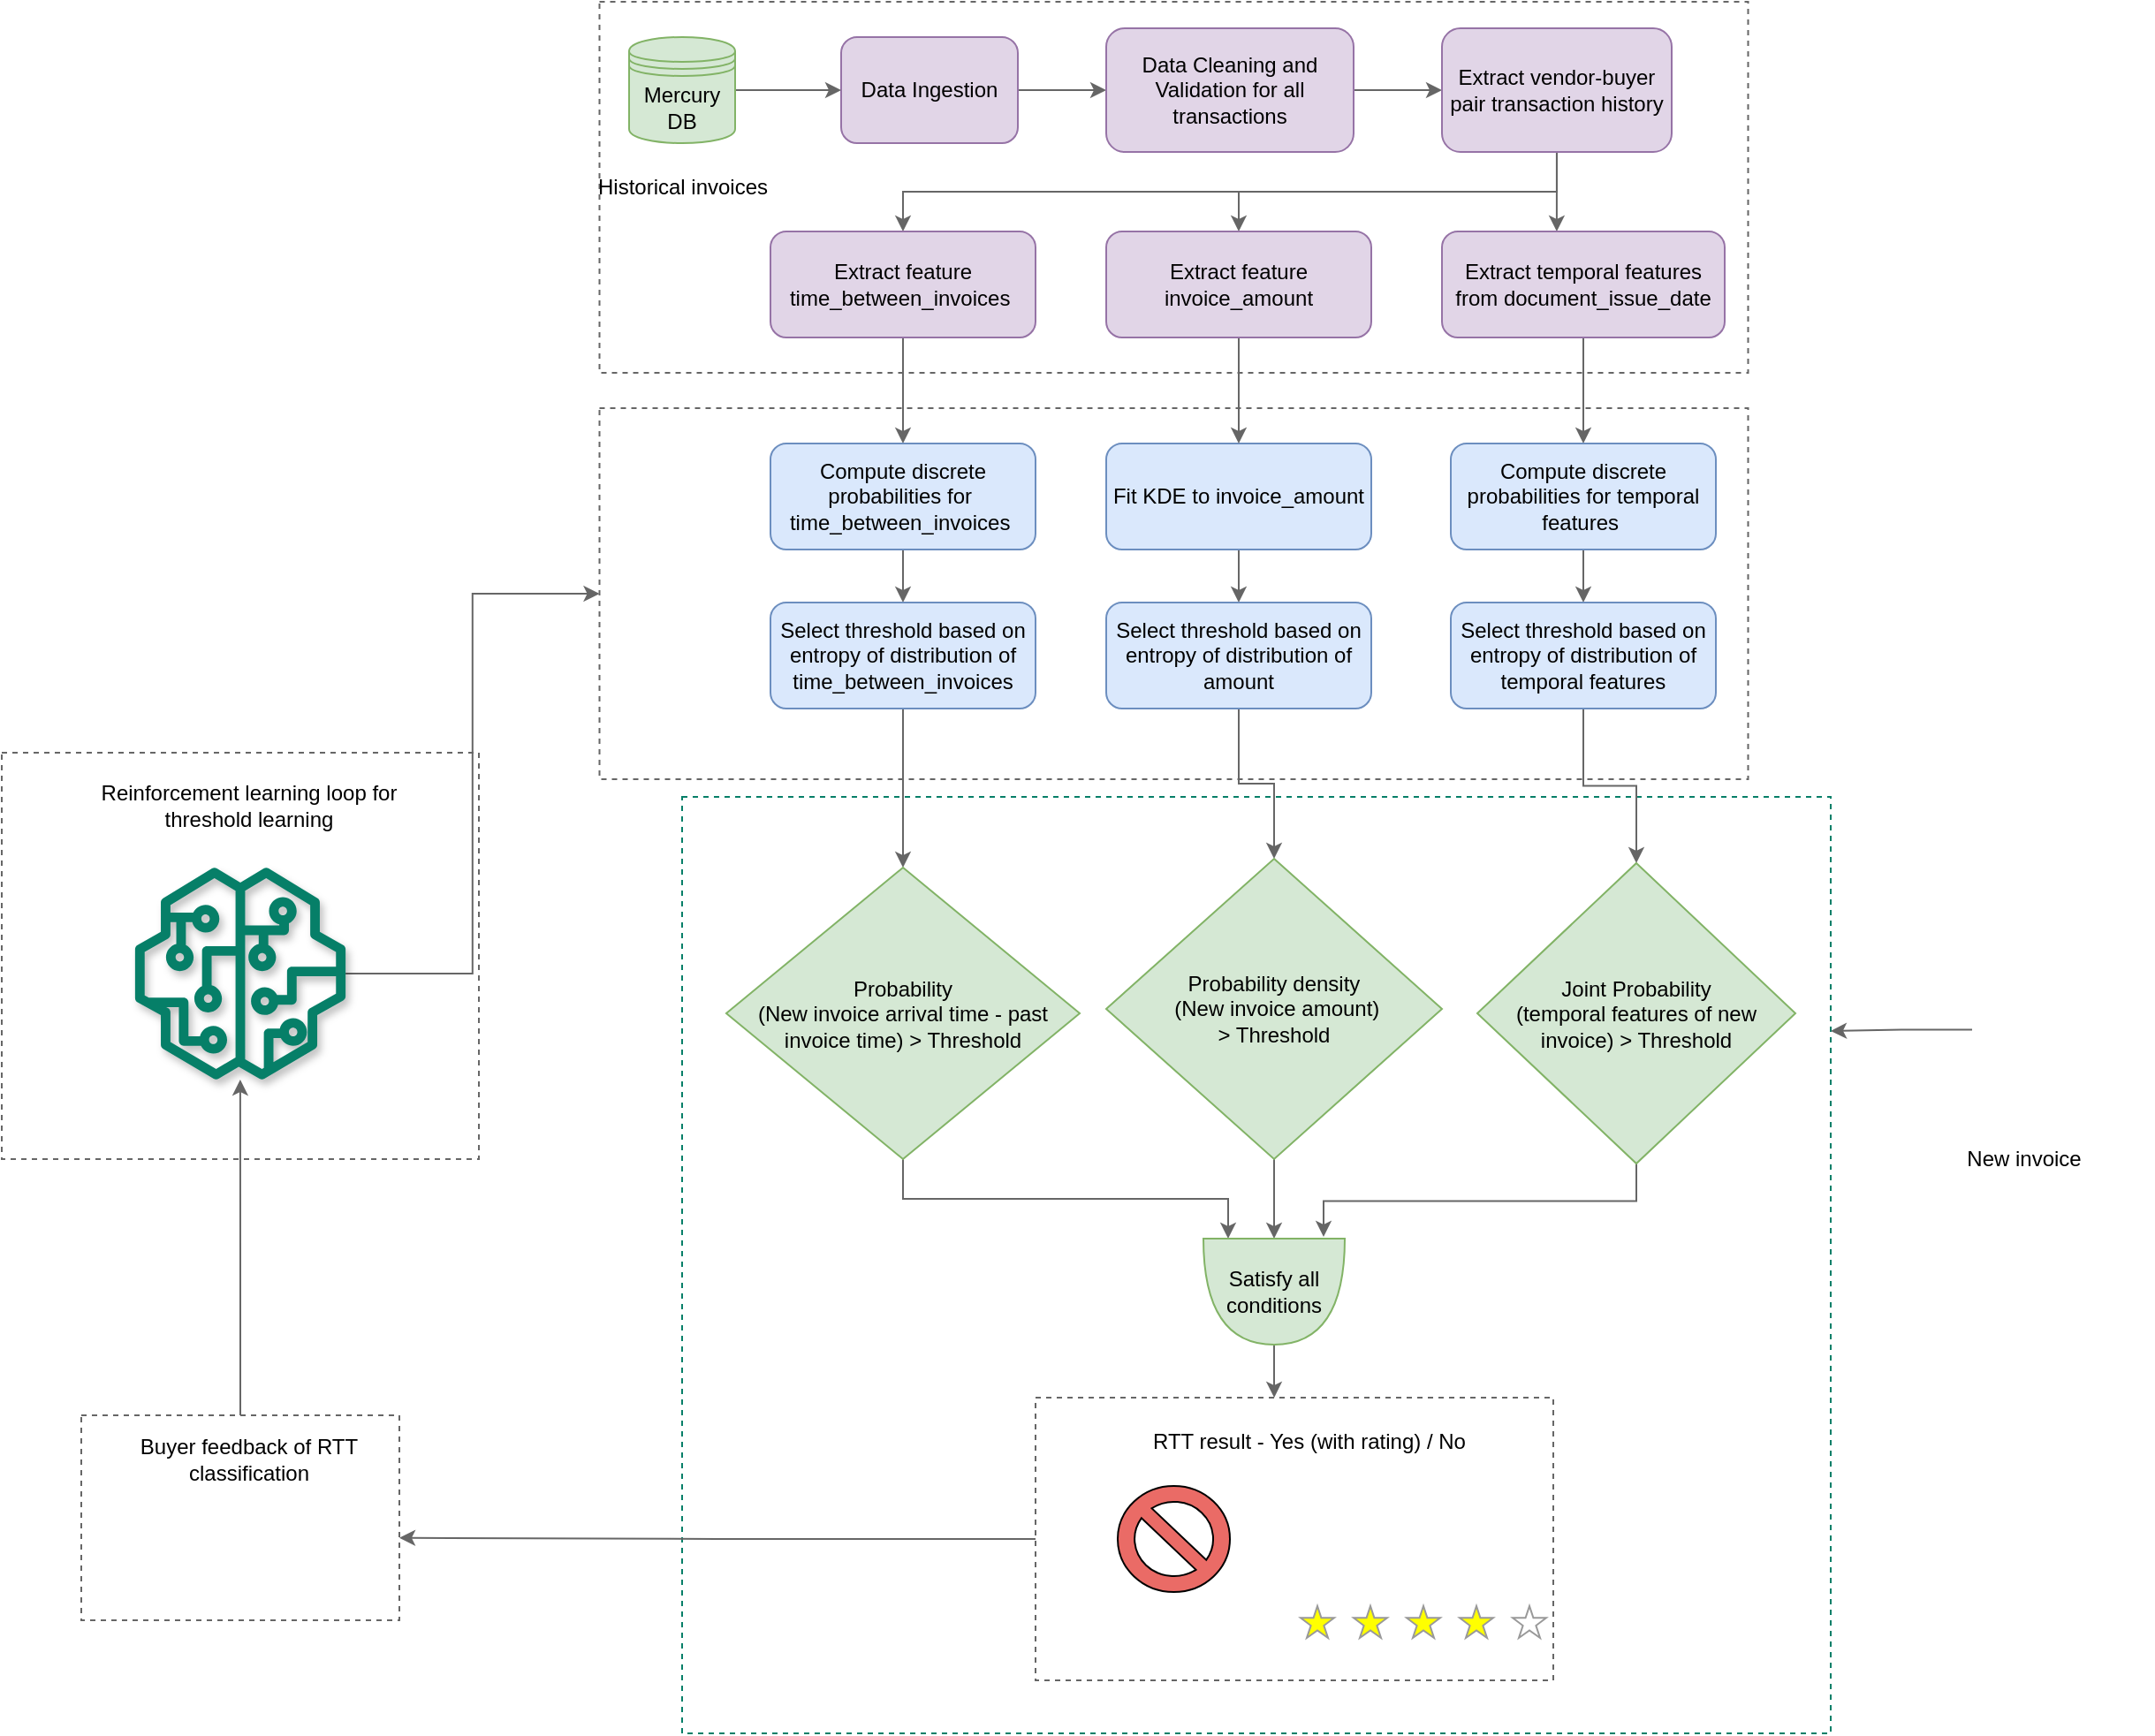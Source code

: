 <mxfile version="20.8.1" type="github">
  <diagram id="jMy0ykbAIKn8LCZmr7I-" name="Page-1">
    <mxGraphModel dx="1556" dy="392" grid="1" gridSize="10" guides="1" tooltips="1" connect="1" arrows="1" fold="1" page="1" pageScale="1" pageWidth="850" pageHeight="1100" math="0" shadow="0">
      <root>
        <mxCell id="0" />
        <mxCell id="1" parent="0" />
        <mxCell id="EQqH4Co6svBI0GmpRuIl-45" value="" style="rounded=0;whiteSpace=wrap;html=1;dashed=1;labelBackgroundColor=none;strokeWidth=1;fillColor=none;strokeColor=#666666;" vertex="1" parent="1">
          <mxGeometry x="53.25" y="40" width="650" height="210" as="geometry" />
        </mxCell>
        <mxCell id="EQqH4Co6svBI0GmpRuIl-46" value="" style="rounded=0;whiteSpace=wrap;html=1;dashed=1;labelBackgroundColor=none;strokeWidth=1;fillColor=none;strokeColor=#067F68;" vertex="1" parent="1">
          <mxGeometry x="100" y="490" width="650" height="530" as="geometry" />
        </mxCell>
        <mxCell id="EQqH4Co6svBI0GmpRuIl-79" style="edgeStyle=orthogonalEdgeStyle;rounded=0;orthogonalLoop=1;jettySize=auto;html=1;entryX=1;entryY=0.598;entryDx=0;entryDy=0;entryPerimeter=0;strokeColor=#666666;fontColor=#000000;" edge="1" parent="1" source="EQqH4Co6svBI0GmpRuIl-50" target="EQqH4Co6svBI0GmpRuIl-54">
          <mxGeometry relative="1" as="geometry" />
        </mxCell>
        <mxCell id="EQqH4Co6svBI0GmpRuIl-50" value="" style="rounded=0;whiteSpace=wrap;html=1;dashed=1;labelBackgroundColor=none;strokeWidth=1;fillColor=none;strokeColor=#666666;align=left;" vertex="1" parent="1">
          <mxGeometry x="300" y="830" width="293" height="160" as="geometry" />
        </mxCell>
        <mxCell id="EQqH4Co6svBI0GmpRuIl-48" value="" style="rounded=0;whiteSpace=wrap;html=1;dashed=1;labelBackgroundColor=none;strokeWidth=1;fillColor=none;strokeColor=#666666;" vertex="1" parent="1">
          <mxGeometry x="53.25" y="270" width="650" height="210" as="geometry" />
        </mxCell>
        <mxCell id="EQqH4Co6svBI0GmpRuIl-81" style="edgeStyle=orthogonalEdgeStyle;rounded=0;orthogonalLoop=1;jettySize=auto;html=1;entryX=0;entryY=0.5;entryDx=0;entryDy=0;strokeColor=#666666;fontColor=#000000;" edge="1" parent="1" source="EQqH4Co6svBI0GmpRuIl-1" target="EQqH4Co6svBI0GmpRuIl-4">
          <mxGeometry relative="1" as="geometry" />
        </mxCell>
        <mxCell id="EQqH4Co6svBI0GmpRuIl-1" value="Data Ingestion" style="rounded=1;whiteSpace=wrap;html=1;fillColor=#e1d5e7;strokeColor=#9673a6;" vertex="1" parent="1">
          <mxGeometry x="190" y="60" width="100" height="60" as="geometry" />
        </mxCell>
        <mxCell id="EQqH4Co6svBI0GmpRuIl-80" style="edgeStyle=orthogonalEdgeStyle;rounded=0;orthogonalLoop=1;jettySize=auto;html=1;strokeColor=#666666;fontColor=#000000;" edge="1" parent="1" source="EQqH4Co6svBI0GmpRuIl-3" target="EQqH4Co6svBI0GmpRuIl-1">
          <mxGeometry relative="1" as="geometry" />
        </mxCell>
        <mxCell id="EQqH4Co6svBI0GmpRuIl-3" value="Mercury DB" style="shape=datastore;whiteSpace=wrap;html=1;fillColor=#d5e8d4;strokeColor=#82b366;" vertex="1" parent="1">
          <mxGeometry x="70" y="60" width="60" height="60" as="geometry" />
        </mxCell>
        <mxCell id="EQqH4Co6svBI0GmpRuIl-82" style="edgeStyle=orthogonalEdgeStyle;rounded=0;orthogonalLoop=1;jettySize=auto;html=1;entryX=0;entryY=0.5;entryDx=0;entryDy=0;strokeColor=#666666;fontColor=#000000;" edge="1" parent="1" source="EQqH4Co6svBI0GmpRuIl-4" target="EQqH4Co6svBI0GmpRuIl-5">
          <mxGeometry relative="1" as="geometry" />
        </mxCell>
        <mxCell id="EQqH4Co6svBI0GmpRuIl-4" value="Data Cleaning and Validation for all transactions" style="rounded=1;whiteSpace=wrap;html=1;fillColor=#e1d5e7;strokeColor=#9673a6;" vertex="1" parent="1">
          <mxGeometry x="340" y="55" width="140" height="70" as="geometry" />
        </mxCell>
        <mxCell id="EQqH4Co6svBI0GmpRuIl-83" style="edgeStyle=orthogonalEdgeStyle;rounded=0;orthogonalLoop=1;jettySize=auto;html=1;entryX=0.406;entryY=0;entryDx=0;entryDy=0;entryPerimeter=0;strokeColor=#666666;fontColor=#000000;" edge="1" parent="1" source="EQqH4Co6svBI0GmpRuIl-5" target="EQqH4Co6svBI0GmpRuIl-7">
          <mxGeometry relative="1" as="geometry" />
        </mxCell>
        <mxCell id="EQqH4Co6svBI0GmpRuIl-84" style="edgeStyle=orthogonalEdgeStyle;rounded=0;orthogonalLoop=1;jettySize=auto;html=1;exitX=0.5;exitY=1;exitDx=0;exitDy=0;strokeColor=#666666;fontColor=#000000;" edge="1" parent="1" source="EQqH4Co6svBI0GmpRuIl-5" target="EQqH4Co6svBI0GmpRuIl-6">
          <mxGeometry relative="1" as="geometry" />
        </mxCell>
        <mxCell id="EQqH4Co6svBI0GmpRuIl-85" style="edgeStyle=orthogonalEdgeStyle;rounded=0;orthogonalLoop=1;jettySize=auto;html=1;exitX=0.5;exitY=1;exitDx=0;exitDy=0;entryX=0.5;entryY=0;entryDx=0;entryDy=0;strokeColor=#666666;fontColor=#000000;" edge="1" parent="1" source="EQqH4Co6svBI0GmpRuIl-5" target="EQqH4Co6svBI0GmpRuIl-9">
          <mxGeometry relative="1" as="geometry" />
        </mxCell>
        <mxCell id="EQqH4Co6svBI0GmpRuIl-5" value="Extract vendor-buyer pair transaction history" style="rounded=1;whiteSpace=wrap;html=1;fillColor=#e1d5e7;strokeColor=#9673a6;" vertex="1" parent="1">
          <mxGeometry x="530" y="55" width="130" height="70" as="geometry" />
        </mxCell>
        <mxCell id="EQqH4Co6svBI0GmpRuIl-87" style="edgeStyle=orthogonalEdgeStyle;rounded=0;orthogonalLoop=1;jettySize=auto;html=1;entryX=0.5;entryY=0;entryDx=0;entryDy=0;strokeColor=#666666;fontColor=#000000;" edge="1" parent="1" source="EQqH4Co6svBI0GmpRuIl-6" target="EQqH4Co6svBI0GmpRuIl-10">
          <mxGeometry relative="1" as="geometry" />
        </mxCell>
        <mxCell id="EQqH4Co6svBI0GmpRuIl-6" value="Extract feature time_between_invoices&amp;nbsp;" style="rounded=1;whiteSpace=wrap;html=1;fillColor=#e1d5e7;strokeColor=#9673a6;" vertex="1" parent="1">
          <mxGeometry x="150" y="170" width="150" height="60" as="geometry" />
        </mxCell>
        <mxCell id="EQqH4Co6svBI0GmpRuIl-89" style="edgeStyle=orthogonalEdgeStyle;rounded=0;orthogonalLoop=1;jettySize=auto;html=1;entryX=0.5;entryY=0;entryDx=0;entryDy=0;strokeColor=#666666;fontColor=#000000;" edge="1" parent="1" source="EQqH4Co6svBI0GmpRuIl-7" target="EQqH4Co6svBI0GmpRuIl-11">
          <mxGeometry relative="1" as="geometry" />
        </mxCell>
        <mxCell id="EQqH4Co6svBI0GmpRuIl-7" value="Extract temporal features from document_issue_date" style="rounded=1;whiteSpace=wrap;html=1;fillColor=#e1d5e7;strokeColor=#9673a6;" vertex="1" parent="1">
          <mxGeometry x="530" y="170" width="160" height="60" as="geometry" />
        </mxCell>
        <mxCell id="EQqH4Co6svBI0GmpRuIl-92" style="edgeStyle=orthogonalEdgeStyle;rounded=0;orthogonalLoop=1;jettySize=auto;html=1;strokeColor=#666666;fontColor=#000000;" edge="1" parent="1" source="EQqH4Co6svBI0GmpRuIl-8" target="EQqH4Co6svBI0GmpRuIl-14">
          <mxGeometry relative="1" as="geometry" />
        </mxCell>
        <mxCell id="EQqH4Co6svBI0GmpRuIl-8" value="Fit KDE to invoice_amount" style="rounded=1;whiteSpace=wrap;html=1;fillColor=#dae8fc;strokeColor=#6c8ebf;" vertex="1" parent="1">
          <mxGeometry x="340" y="290" width="150" height="60" as="geometry" />
        </mxCell>
        <mxCell id="EQqH4Co6svBI0GmpRuIl-88" style="edgeStyle=orthogonalEdgeStyle;rounded=0;orthogonalLoop=1;jettySize=auto;html=1;entryX=0.5;entryY=0;entryDx=0;entryDy=0;strokeColor=#666666;fontColor=#000000;" edge="1" parent="1" source="EQqH4Co6svBI0GmpRuIl-9" target="EQqH4Co6svBI0GmpRuIl-8">
          <mxGeometry relative="1" as="geometry" />
        </mxCell>
        <mxCell id="EQqH4Co6svBI0GmpRuIl-9" value="Extract feature invoice_amount" style="rounded=1;whiteSpace=wrap;html=1;fillColor=#e1d5e7;strokeColor=#9673a6;" vertex="1" parent="1">
          <mxGeometry x="340" y="170" width="150" height="60" as="geometry" />
        </mxCell>
        <mxCell id="EQqH4Co6svBI0GmpRuIl-91" style="edgeStyle=orthogonalEdgeStyle;rounded=0;orthogonalLoop=1;jettySize=auto;html=1;entryX=0.5;entryY=0;entryDx=0;entryDy=0;strokeColor=#666666;fontColor=#000000;" edge="1" parent="1" source="EQqH4Co6svBI0GmpRuIl-10" target="EQqH4Co6svBI0GmpRuIl-12">
          <mxGeometry relative="1" as="geometry" />
        </mxCell>
        <mxCell id="EQqH4Co6svBI0GmpRuIl-10" value="Compute discrete probabilities for&amp;nbsp; time_between_invoices&amp;nbsp;" style="rounded=1;whiteSpace=wrap;html=1;fillColor=#dae8fc;strokeColor=#6c8ebf;" vertex="1" parent="1">
          <mxGeometry x="150" y="290" width="150" height="60" as="geometry" />
        </mxCell>
        <mxCell id="EQqH4Co6svBI0GmpRuIl-93" style="edgeStyle=orthogonalEdgeStyle;rounded=0;orthogonalLoop=1;jettySize=auto;html=1;strokeColor=#666666;fontColor=#000000;" edge="1" parent="1" source="EQqH4Co6svBI0GmpRuIl-11" target="EQqH4Co6svBI0GmpRuIl-13">
          <mxGeometry relative="1" as="geometry" />
        </mxCell>
        <mxCell id="EQqH4Co6svBI0GmpRuIl-11" value="Compute discrete probabilities for temporal features&amp;nbsp;" style="rounded=1;whiteSpace=wrap;html=1;fillColor=#dae8fc;strokeColor=#6c8ebf;" vertex="1" parent="1">
          <mxGeometry x="535" y="290" width="150" height="60" as="geometry" />
        </mxCell>
        <mxCell id="EQqH4Co6svBI0GmpRuIl-94" style="edgeStyle=orthogonalEdgeStyle;rounded=0;orthogonalLoop=1;jettySize=auto;html=1;entryX=0.5;entryY=0;entryDx=0;entryDy=0;strokeColor=#666666;fontColor=#000000;" edge="1" parent="1" source="EQqH4Co6svBI0GmpRuIl-12" target="EQqH4Co6svBI0GmpRuIl-15">
          <mxGeometry relative="1" as="geometry" />
        </mxCell>
        <mxCell id="EQqH4Co6svBI0GmpRuIl-12" value="Select threshold based on entropy of distribution of time_between_invoices" style="rounded=1;whiteSpace=wrap;html=1;fillColor=#dae8fc;strokeColor=#6c8ebf;" vertex="1" parent="1">
          <mxGeometry x="150" y="380" width="150" height="60" as="geometry" />
        </mxCell>
        <mxCell id="EQqH4Co6svBI0GmpRuIl-96" style="edgeStyle=orthogonalEdgeStyle;rounded=0;orthogonalLoop=1;jettySize=auto;html=1;entryX=0.5;entryY=0;entryDx=0;entryDy=0;strokeColor=#666666;fontColor=#000000;" edge="1" parent="1" source="EQqH4Co6svBI0GmpRuIl-13" target="EQqH4Co6svBI0GmpRuIl-16">
          <mxGeometry relative="1" as="geometry" />
        </mxCell>
        <mxCell id="EQqH4Co6svBI0GmpRuIl-13" value="Select threshold based on entropy of distribution of temporal features" style="rounded=1;whiteSpace=wrap;html=1;fillColor=#dae8fc;strokeColor=#6c8ebf;" vertex="1" parent="1">
          <mxGeometry x="535" y="380" width="150" height="60" as="geometry" />
        </mxCell>
        <mxCell id="EQqH4Co6svBI0GmpRuIl-95" style="edgeStyle=orthogonalEdgeStyle;rounded=0;orthogonalLoop=1;jettySize=auto;html=1;strokeColor=#666666;fontColor=#000000;" edge="1" parent="1" source="EQqH4Co6svBI0GmpRuIl-14" target="EQqH4Co6svBI0GmpRuIl-19">
          <mxGeometry relative="1" as="geometry" />
        </mxCell>
        <mxCell id="EQqH4Co6svBI0GmpRuIl-14" value="Select threshold based on entropy of distribution of amount" style="rounded=1;whiteSpace=wrap;html=1;fillColor=#dae8fc;strokeColor=#6c8ebf;" vertex="1" parent="1">
          <mxGeometry x="340" y="380" width="150" height="60" as="geometry" />
        </mxCell>
        <mxCell id="EQqH4Co6svBI0GmpRuIl-38" style="edgeStyle=orthogonalEdgeStyle;rounded=0;orthogonalLoop=1;jettySize=auto;html=1;exitX=0.5;exitY=1;exitDx=0;exitDy=0;entryX=0;entryY=0.825;entryDx=0;entryDy=0;entryPerimeter=0;strokeColor=#666666;" edge="1" parent="1" source="EQqH4Co6svBI0GmpRuIl-15" target="EQqH4Co6svBI0GmpRuIl-27">
          <mxGeometry relative="1" as="geometry" />
        </mxCell>
        <mxCell id="EQqH4Co6svBI0GmpRuIl-15" value="Probability&lt;br&gt;(New invoice arrival time - past invoice time) &amp;gt; Threshold" style="rhombus;whiteSpace=wrap;html=1;fillColor=#d5e8d4;strokeColor=#82b366;" vertex="1" parent="1">
          <mxGeometry x="125" y="530" width="200" height="165" as="geometry" />
        </mxCell>
        <mxCell id="EQqH4Co6svBI0GmpRuIl-39" style="edgeStyle=orthogonalEdgeStyle;rounded=0;orthogonalLoop=1;jettySize=auto;html=1;exitX=0.5;exitY=1;exitDx=0;exitDy=0;entryX=-0.017;entryY=0.15;entryDx=0;entryDy=0;entryPerimeter=0;strokeColor=#666666;" edge="1" parent="1" source="EQqH4Co6svBI0GmpRuIl-16" target="EQqH4Co6svBI0GmpRuIl-27">
          <mxGeometry relative="1" as="geometry" />
        </mxCell>
        <mxCell id="EQqH4Co6svBI0GmpRuIl-16" value="Joint Probability&lt;br&gt;(temporal features of new invoice) &amp;gt; Threshold" style="rhombus;whiteSpace=wrap;html=1;fillColor=#d5e8d4;strokeColor=#82b366;" vertex="1" parent="1">
          <mxGeometry x="550" y="527.5" width="180" height="170" as="geometry" />
        </mxCell>
        <mxCell id="EQqH4Co6svBI0GmpRuIl-37" style="edgeStyle=orthogonalEdgeStyle;rounded=0;orthogonalLoop=1;jettySize=auto;html=1;exitX=0.5;exitY=1;exitDx=0;exitDy=0;entryX=0;entryY=0.5;entryDx=0;entryDy=0;entryPerimeter=0;strokeColor=#666666;" edge="1" parent="1" source="EQqH4Co6svBI0GmpRuIl-19" target="EQqH4Co6svBI0GmpRuIl-27">
          <mxGeometry relative="1" as="geometry" />
        </mxCell>
        <mxCell id="EQqH4Co6svBI0GmpRuIl-19" value="Probability density&lt;br&gt;&amp;nbsp;(New invoice amount) &lt;br&gt;&amp;gt; Threshold" style="rhombus;whiteSpace=wrap;html=1;fillColor=#d5e8d4;strokeColor=#82b366;" vertex="1" parent="1">
          <mxGeometry x="340" y="525" width="190" height="170" as="geometry" />
        </mxCell>
        <mxCell id="EQqH4Co6svBI0GmpRuIl-22" value="New invoice" style="text;html=1;align=center;verticalAlign=middle;resizable=0;points=[];autosize=1;strokeColor=none;fillColor=none;" vertex="1" parent="1">
          <mxGeometry x="814" y="680" width="90" height="30" as="geometry" />
        </mxCell>
        <mxCell id="EQqH4Co6svBI0GmpRuIl-24" style="edgeStyle=orthogonalEdgeStyle;rounded=0;orthogonalLoop=1;jettySize=auto;html=1;exitX=0.5;exitY=1;exitDx=0;exitDy=0;" edge="1" parent="1" source="EQqH4Co6svBI0GmpRuIl-19" target="EQqH4Co6svBI0GmpRuIl-19">
          <mxGeometry relative="1" as="geometry" />
        </mxCell>
        <mxCell id="EQqH4Co6svBI0GmpRuIl-75" style="edgeStyle=orthogonalEdgeStyle;rounded=0;orthogonalLoop=1;jettySize=auto;html=1;entryX=0.461;entryY=0;entryDx=0;entryDy=0;entryPerimeter=0;strokeColor=#666666;fontColor=#000000;" edge="1" parent="1" source="EQqH4Co6svBI0GmpRuIl-27" target="EQqH4Co6svBI0GmpRuIl-50">
          <mxGeometry relative="1" as="geometry" />
        </mxCell>
        <mxCell id="EQqH4Co6svBI0GmpRuIl-27" value="Satisfy all conditions" style="shape=or;whiteSpace=wrap;html=1;direction=south;fillColor=#d5e8d4;strokeColor=#82b366;" vertex="1" parent="1">
          <mxGeometry x="395" y="740" width="80" height="60" as="geometry" />
        </mxCell>
        <mxCell id="EQqH4Co6svBI0GmpRuIl-35" value="" style="shape=image;html=1;verticalAlign=top;verticalLabelPosition=bottom;labelBackgroundColor=#ffffff;imageAspect=0;aspect=fixed;image=https://cdn4.iconfinder.com/data/icons/web-ui-color/128/Checkmark-128.png" vertex="1" parent="1">
          <mxGeometry x="490" y="880" width="60" height="60" as="geometry" />
        </mxCell>
        <mxCell id="EQqH4Co6svBI0GmpRuIl-40" value="" style="verticalLabelPosition=bottom;verticalAlign=top;html=1;shape=mxgraph.basic.no_symbol;fillColor=#EA6B66;" vertex="1" parent="1">
          <mxGeometry x="346.5" y="880" width="63.5" height="60" as="geometry" />
        </mxCell>
        <mxCell id="EQqH4Co6svBI0GmpRuIl-42" value="" style="verticalLabelPosition=bottom;shadow=0;dashed=0;align=center;html=1;verticalAlign=top;strokeWidth=1;shape=mxgraph.mockup.misc.rating;strokeColor=#999999;fillColor=#ffff00;emptyFillColor=#ffffff;grade=4;ratingScale=5;ratingStyle=star;" vertex="1" parent="1">
          <mxGeometry x="450" y="948" width="140" height="20" as="geometry" />
        </mxCell>
        <mxCell id="EQqH4Co6svBI0GmpRuIl-52" value="" style="shape=image;html=1;verticalAlign=top;verticalLabelPosition=bottom;labelBackgroundColor=#ffffff;imageAspect=0;aspect=fixed;image=https://cdn4.iconfinder.com/data/icons/evil-icons-user-interface/64/like-128.png;dashed=1;strokeWidth=1;fillColor=none;direction=west;" vertex="1" parent="1">
          <mxGeometry x="-142" y="890" width="70" height="70" as="geometry" />
        </mxCell>
        <mxCell id="EQqH4Co6svBI0GmpRuIl-53" value="" style="shape=image;html=1;verticalAlign=top;verticalLabelPosition=bottom;labelBackgroundColor=#ffffff;imageAspect=0;aspect=fixed;image=https://cdn4.iconfinder.com/data/icons/evil-icons-user-interface/64/like-128.png;dashed=1;strokeWidth=1;fillColor=none;" vertex="1" parent="1">
          <mxGeometry x="-220" y="880" width="70" height="70" as="geometry" />
        </mxCell>
        <mxCell id="EQqH4Co6svBI0GmpRuIl-64" style="edgeStyle=orthogonalEdgeStyle;rounded=0;orthogonalLoop=1;jettySize=auto;html=1;exitX=0.5;exitY=0;exitDx=0;exitDy=0;fontColor=#A680B8;strokeColor=#666666;" edge="1" parent="1" source="EQqH4Co6svBI0GmpRuIl-54" target="EQqH4Co6svBI0GmpRuIl-57">
          <mxGeometry relative="1" as="geometry" />
        </mxCell>
        <mxCell id="EQqH4Co6svBI0GmpRuIl-54" value="" style="rounded=0;whiteSpace=wrap;html=1;dashed=1;labelBackgroundColor=none;strokeWidth=1;fillColor=none;strokeColor=#666666;" vertex="1" parent="1">
          <mxGeometry x="-240" y="840" width="180" height="116" as="geometry" />
        </mxCell>
        <mxCell id="EQqH4Co6svBI0GmpRuIl-66" style="edgeStyle=orthogonalEdgeStyle;rounded=0;orthogonalLoop=1;jettySize=auto;html=1;entryX=0;entryY=0.5;entryDx=0;entryDy=0;fontColor=#A680B8;strokeColor=#666666;" edge="1" parent="1" source="EQqH4Co6svBI0GmpRuIl-57" target="EQqH4Co6svBI0GmpRuIl-48">
          <mxGeometry relative="1" as="geometry" />
        </mxCell>
        <mxCell id="EQqH4Co6svBI0GmpRuIl-57" value="" style="sketch=0;outlineConnect=0;fontColor=#232F3E;gradientColor=none;fillColor=#067F68;strokeColor=none;dashed=0;verticalLabelPosition=bottom;verticalAlign=top;align=center;html=1;fontSize=12;fontStyle=0;aspect=fixed;pointerEvents=1;shape=mxgraph.aws4.sagemaker_model;rounded=0;shadow=1;glass=1;labelBackgroundColor=none;strokeWidth=1;" vertex="1" parent="1">
          <mxGeometry x="-210" y="530" width="120" height="120" as="geometry" />
        </mxCell>
        <mxCell id="EQqH4Co6svBI0GmpRuIl-100" style="edgeStyle=orthogonalEdgeStyle;rounded=0;orthogonalLoop=1;jettySize=auto;html=1;entryX=1;entryY=0.25;entryDx=0;entryDy=0;strokeColor=#666666;fontColor=#000000;" edge="1" parent="1" source="EQqH4Co6svBI0GmpRuIl-61" target="EQqH4Co6svBI0GmpRuIl-46">
          <mxGeometry relative="1" as="geometry" />
        </mxCell>
        <mxCell id="EQqH4Co6svBI0GmpRuIl-61" value="" style="shape=image;html=1;verticalAlign=top;verticalLabelPosition=bottom;labelBackgroundColor=#ffffff;imageAspect=0;aspect=fixed;image=https://cdn2.iconfinder.com/data/icons/business-and-economy/256/business_economic_finance_interprise_company_invoice-128.png;rounded=0;shadow=1;glass=1;dashed=1;sketch=1;strokeColor=#666666;strokeWidth=1;fontColor=#A680B8;fillColor=#000000;" vertex="1" parent="1">
          <mxGeometry x="830" y="573.5" width="96.5" height="96.5" as="geometry" />
        </mxCell>
        <mxCell id="EQqH4Co6svBI0GmpRuIl-68" value="&lt;font color=&quot;#000000&quot;&gt;Historical invoices&lt;/font&gt;" style="text;html=1;align=center;verticalAlign=middle;resizable=0;points=[];autosize=1;strokeColor=none;fillColor=none;fontColor=#A680B8;rounded=0;shadow=1;glass=1;dashed=1;labelBackgroundColor=none;sketch=1;strokeWidth=1;" vertex="1" parent="1">
          <mxGeometry x="40" y="130" width="120" height="30" as="geometry" />
        </mxCell>
        <mxCell id="EQqH4Co6svBI0GmpRuIl-71" value="RTT result - Yes (with rating) / No" style="text;html=1;strokeColor=none;fillColor=none;align=center;verticalAlign=middle;whiteSpace=wrap;rounded=0;shadow=1;glass=1;dashed=1;labelBackgroundColor=none;sketch=1;strokeWidth=1;fontColor=#000000;" vertex="1" parent="1">
          <mxGeometry x="360" y="840" width="190" height="30" as="geometry" />
        </mxCell>
        <mxCell id="EQqH4Co6svBI0GmpRuIl-72" value="Buyer feedback of RTT classification" style="text;html=1;strokeColor=none;fillColor=none;align=center;verticalAlign=middle;whiteSpace=wrap;rounded=0;shadow=1;glass=1;dashed=1;labelBackgroundColor=none;sketch=1;strokeWidth=1;fontColor=#000000;" vertex="1" parent="1">
          <mxGeometry x="-240" y="850" width="190" height="30" as="geometry" />
        </mxCell>
        <mxCell id="EQqH4Co6svBI0GmpRuIl-73" value="" style="rounded=0;whiteSpace=wrap;html=1;shadow=0;glass=0;dashed=1;labelBackgroundColor=none;strokeColor=#666666;strokeWidth=1;fontColor=#000000;fillColor=none;" vertex="1" parent="1">
          <mxGeometry x="-285" y="465" width="270" height="230" as="geometry" />
        </mxCell>
        <mxCell id="EQqH4Co6svBI0GmpRuIl-74" value="Reinforcement learning loop for threshold learning" style="text;html=1;strokeColor=none;fillColor=none;align=center;verticalAlign=middle;whiteSpace=wrap;rounded=0;shadow=0;glass=0;dashed=1;labelBackgroundColor=none;sketch=0;strokeWidth=1;fontColor=#000000;" vertex="1" parent="1">
          <mxGeometry x="-230" y="480" width="170" height="30" as="geometry" />
        </mxCell>
      </root>
    </mxGraphModel>
  </diagram>
</mxfile>
